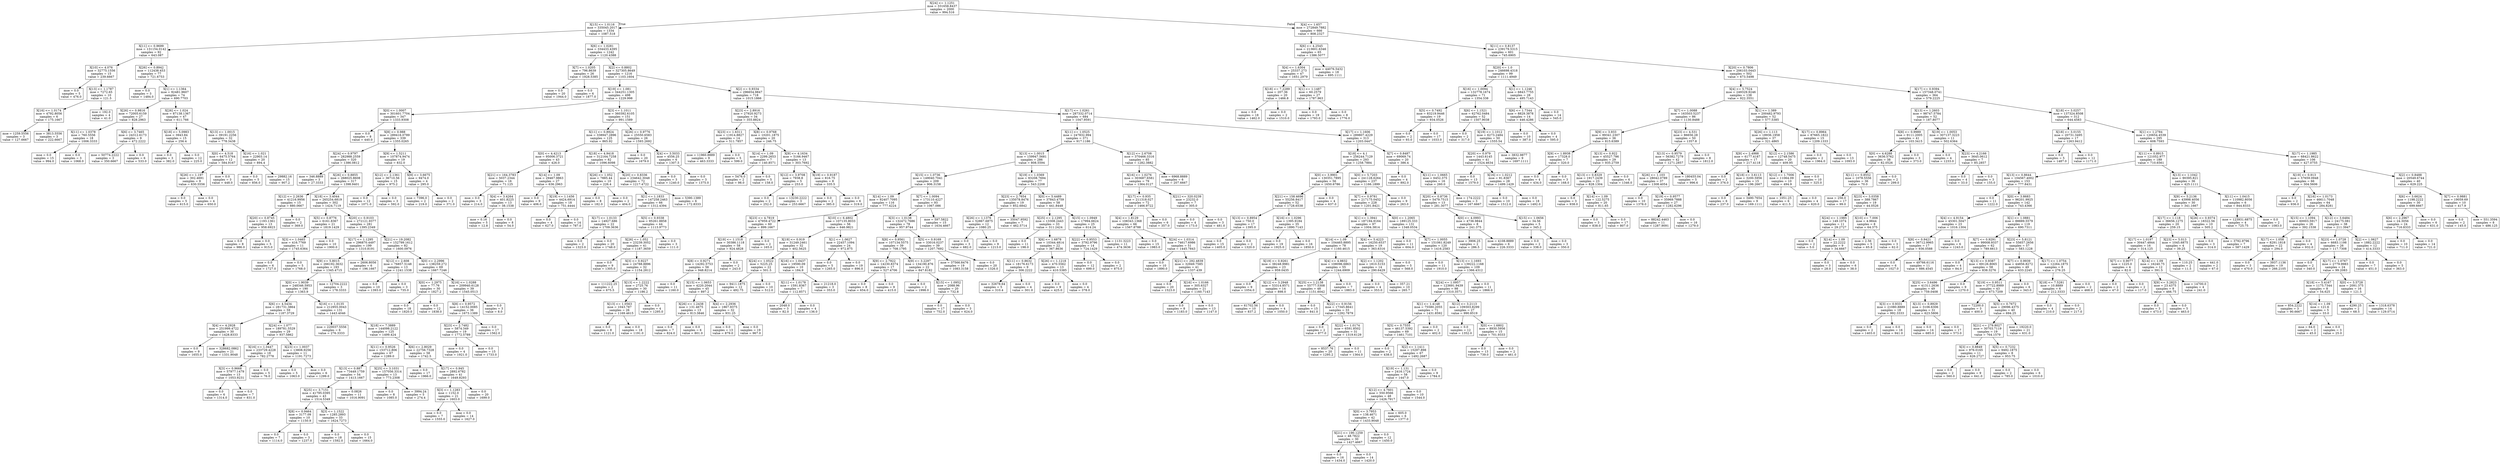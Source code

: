 digraph Tree {
node [shape=box] ;
0 [label="X[24] <= 1.1251\nmse = 331658.8437\nsamples = 2000\nvalue = 994.516"] ;
1 [label="X[15] <= 1.0116\nmse = 335045.2017\nsamples = 1334\nvalue = 1087.518"] ;
0 -> 1 [labeldistance=2.5, labelangle=45, headlabel="True"] ;
2 [label="X[11] <= 0.9699\nmse = 131154.0142\nsamples = 92\nvalue = 643.087"] ;
1 -> 2 ;
3 [label="X[10] <= 4.076\nmse = 32775.1556\nsamples = 15\nvalue = 239.6667"] ;
2 -> 3 ;
4 [label="mse = 0.0\nsamples = 5\nvalue = 476.0"] ;
3 -> 4 ;
5 [label="X[13] <= 1.1787\nmse = 7272.65\nsamples = 10\nvalue = 121.5"] ;
3 -> 5 ;
6 [label="X[16] <= 1.0174\nmse = 4792.8056\nsamples = 6\nvalue = 175.1667"] ;
5 -> 6 ;
7 [label="mse = 1259.5556\nsamples = 3\nvalue = 127.6667"] ;
6 -> 7 ;
8 [label="mse = 3813.5556\nsamples = 3\nvalue = 222.6667"] ;
6 -> 8 ;
9 [label="mse = 192.0\nsamples = 4\nvalue = 41.0"] ;
5 -> 9 ;
10 [label="X[26] <= 0.8942\nmse = 112438.453\nsamples = 77\nvalue = 721.6753"] ;
2 -> 10 ;
11 [label="mse = 0.0\nsamples = 3\nvalue = 1484.0"] ;
10 -> 11 ;
12 [label="X[1] <= 1.1364\nmse = 92481.9607\nsamples = 74\nvalue = 690.7703"] ;
10 -> 12 ;
13 [label="X[26] <= 0.9816\nmse = 72005.6159\nsamples = 27\nvalue = 828.2963"] ;
12 -> 13 ;
14 [label="X[11] <= 1.0378\nmse = 760.5556\nsamples = 18\nvalue = 1006.3333"] ;
13 -> 14 ;
15 [label="mse = 0.0\nsamples = 15\nvalue = 994.0"] ;
14 -> 15 ;
16 [label="mse = 0.0\nsamples = 3\nvalue = 1068.0"] ;
14 -> 16 ;
17 [label="X[6] <= 3.7465\nmse = 24312.6173\nsamples = 9\nvalue = 472.2222"] ;
13 -> 17 ;
18 [label="mse = 50774.2222\nsamples = 3\nvalue = 350.6667"] ;
17 -> 18 ;
19 [label="mse = 0.0\nsamples = 6\nvalue = 533.0"] ;
17 -> 19 ;
20 [label="X[26] <= 1.024\nmse = 87138.1367\nsamples = 47\nvalue = 611.766"] ;
12 -> 20 ;
21 [label="X[18] <= 5.0983\nmse = 3943.84\nsamples = 15\nvalue = 256.4"] ;
20 -> 21 ;
22 [label="mse = 0.0\nsamples = 3\nvalue = 382.0"] ;
21 -> 22 ;
23 [label="mse = 0.0\nsamples = 12\nvalue = 225.0"] ;
21 -> 23 ;
24 [label="X[13] <= 1.0015\nmse = 39191.2256\nsamples = 32\nvalue = 778.3438"] ;
20 -> 24 ;
25 [label="X[0] <= 4.518\nmse = 6475.5764\nsamples = 12\nvalue = 584.9167"] ;
24 -> 25 ;
26 [label="X[26] <= 1.197\nmse = 302.4691\nsamples = 9\nvalue = 630.5556"] ;
25 -> 26 ;
27 [label="mse = 0.0\nsamples = 5\nvalue = 615.0"] ;
26 -> 27 ;
28 [label="mse = 0.0\nsamples = 4\nvalue = 650.0"] ;
26 -> 28 ;
29 [label="mse = 0.0\nsamples = 3\nvalue = 448.0"] ;
25 -> 29 ;
30 [label="X[16] <= 1.021\nmse = 22903.14\nsamples = 20\nvalue = 894.4"] ;
24 -> 30 ;
31 [label="mse = 0.0\nsamples = 5\nvalue = 856.0"] ;
30 -> 31 ;
32 [label="mse = 29882.16\nsamples = 15\nvalue = 907.2"] ;
30 -> 32 ;
33 [label="X[6] <= 1.0281\nmse = 334433.4395\nsamples = 1242\nvalue = 1120.4388"] ;
1 -> 33 ;
34 [label="X[7] <= 1.0205\nmse = 796.8639\nsamples = 26\nvalue = 1928.5385"] ;
33 -> 34 ;
35 [label="mse = 0.0\nsamples = 20\nvalue = 1944.0"] ;
34 -> 35 ;
36 [label="mse = 0.0\nsamples = 6\nvalue = 1877.0"] ;
34 -> 36 ;
37 [label="X[2] <= 0.8802\nmse = 327305.8649\nsamples = 1216\nvalue = 1103.1604"] ;
33 -> 37 ;
38 [label="X[19] <= 1.081\nmse = 344251.1305\nsamples = 498\nvalue = 1229.998"] ;
37 -> 38 ;
39 [label="X[0] <= 1.0007\nmse = 301601.7704\nsamples = 347\nvalue = 1333.9308"] ;
38 -> 39 ;
40 [label="mse = 0.0\nsamples = 8\nvalue = 440.0"] ;
39 -> 40 ;
41 [label="X[8] <= 0.988\nmse = 289416.0789\nsamples = 339\nvalue = 1355.0265"] ;
39 -> 41 ;
42 [label="X[24] <= 0.9797\nmse = 282988.2559\nsamples = 320\nvalue = 1386.0812"] ;
41 -> 42 ;
43 [label="mse = 346.8889\nsamples = 3\nvalue = 27.3333"] ;
42 -> 43 ;
44 [label="X[26] <= 0.8855\nmse = 268025.8608\nsamples = 317\nvalue = 1398.9401"] ;
42 -> 44 ;
45 [label="X[12] <= 2.2636\nmse = 41216.9956\nsamples = 15\nvalue = 880.0667"] ;
44 -> 45 ;
46 [label="X[20] <= 0.8745\nmse = 1193.1361\nsamples = 13\nvalue = 958.6923"] ;
45 -> 46 ;
47 [label="mse = 0.0\nsamples = 8\nvalue = 986.0"] ;
46 -> 47 ;
48 [label="mse = 0.0\nsamples = 5\nvalue = 915.0"] ;
46 -> 48 ;
49 [label="mse = 0.0\nsamples = 2\nvalue = 369.0"] ;
45 -> 49 ;
50 [label="X[18] <= 3.4044\nmse = 265254.6819\nsamples = 302\nvalue = 1424.7119"] ;
44 -> 50 ;
51 [label="X[5] <= 0.8776\nmse = 6161.8367\nsamples = 21\nvalue = 1819.1429"] ;
50 -> 51 ;
52 [label="X[3] <= 1.0465\nmse = 416.7769\nsamples = 11\nvalue = 1745.6364"] ;
51 -> 52 ;
53 [label="mse = 0.0\nsamples = 6\nvalue = 1727.0"] ;
52 -> 53 ;
54 [label="mse = 0.0\nsamples = 5\nvalue = 1768.0"] ;
52 -> 54 ;
55 [label="mse = 0.0\nsamples = 10\nvalue = 1900.0"] ;
51 -> 55 ;
56 [label="X[20] <= 0.9103\nmse = 272121.9377\nsamples = 281\nvalue = 1395.2349"] ;
50 -> 56 ;
57 [label="X[17] <= 1.1295\nmse = 296870.4497\nsamples = 199\nvalue = 1310.8191"] ;
56 -> 57 ;
58 [label="X[9] <= 5.8015\nmse = 266192.3632\nsamples = 193\nvalue = 1345.4715"] ;
57 -> 58 ;
59 [label="X[0] <= 1.9039\nmse = 248346.5953\nsamples = 190\nvalue = 1363.9"] ;
58 -> 59 ;
60 [label="X[6] <= 4.5434\nmse = 281731.3864\nsamples = 59\nvalue = 1187.3729"] ;
59 -> 60 ;
61 [label="X[4] <= 4.2928\nmse = 251999.4722\nsamples = 30\nvalue = 1428.8333"] ;
60 -> 61 ;
62 [label="mse = 0.0\nsamples = 9\nvalue = 1655.0"] ;
61 -> 62 ;
63 [label="mse = 328682.0862\nsamples = 21\nvalue = 1331.9048"] ;
61 -> 63 ;
64 [label="X[24] <= 1.077\nmse = 189781.5529\nsamples = 29\nvalue = 937.5862"] ;
60 -> 64 ;
65 [label="X[16] <= 1.0447\nmse = 233729.4228\nsamples = 18\nvalue = 782.2778"] ;
64 -> 65 ;
66 [label="X[3] <= 0.9668\nmse = 57977.1479\nsamples = 13\nvalue = 1053.9231"] ;
65 -> 66 ;
67 [label="mse = 0.0\nsamples = 6\nvalue = 1314.0"] ;
66 -> 67 ;
68 [label="mse = 0.0\nsamples = 7\nvalue = 831.0"] ;
66 -> 68 ;
69 [label="mse = 0.0\nsamples = 5\nvalue = 76.0"] ;
65 -> 69 ;
70 [label="X[23] <= 1.0037\nmse = 13808.9256\nsamples = 11\nvalue = 1191.7273"] ;
64 -> 70 ;
71 [label="mse = 0.0\nsamples = 5\nvalue = 1063.0"] ;
70 -> 71 ;
72 [label="mse = 0.0\nsamples = 6\nvalue = 1299.0"] ;
70 -> 72 ;
73 [label="X[16] <= 1.0135\nmse = 212955.0043\nsamples = 131\nvalue = 1443.4046"] ;
59 -> 73 ;
74 [label="mse = 220037.5556\nsamples = 6\nvalue = 276.3333"] ;
73 -> 74 ;
75 [label="X[18] <= 7.3889\nmse = 144098.2122\nsamples = 125\nvalue = 1499.424"] ;
73 -> 75 ;
76 [label="X[11] <= 0.9526\nmse = 153712.806\nsamples = 67\nvalue = 1289.0"] ;
75 -> 76 ;
77 [label="X[13] <= 0.887\nmse = 73449.1759\nsamples = 54\nvalue = 1413.1667"] ;
76 -> 77 ;
78 [label="X[25] <= 3.7151\nmse = 41795.0395\nsamples = 43\nvalue = 1514.5349"] ;
77 -> 78 ;
79 [label="X[8] <= 0.9464\nmse = 3177.09\nsamples = 10\nvalue = 1150.9"] ;
78 -> 79 ;
80 [label="mse = 0.0\nsamples = 7\nvalue = 1114.0"] ;
79 -> 80 ;
81 [label="mse = 0.0\nsamples = 3\nvalue = 1237.0"] ;
79 -> 81 ;
82 [label="X[3] <= 1.1522\nmse = 1285.2893\nsamples = 33\nvalue = 1624.7273"] ;
78 -> 82 ;
83 [label="mse = 0.0\nsamples = 18\nvalue = 1592.0"] ;
82 -> 83 ;
84 [label="mse = 0.0\nsamples = 15\nvalue = 1664.0"] ;
82 -> 84 ;
85 [label="mse = 0.0826\nsamples = 11\nvalue = 1016.9091"] ;
77 -> 85 ;
86 [label="X[25] <= 3.1031\nmse = 157056.3314\nsamples = 13\nvalue = 773.2308"] ;
76 -> 86 ;
87 [label="mse = 0.0\nsamples = 8\nvalue = 1085.0"] ;
86 -> 87 ;
88 [label="mse = 3994.24\nsamples = 5\nvalue = 274.4"] ;
86 -> 88 ;
89 [label="X[6] <= 2.8029\nmse = 22756.7328\nsamples = 58\nvalue = 1742.5"] ;
75 -> 89 ;
90 [label="mse = 0.0\nsamples = 17\nvalue = 1966.0"] ;
89 -> 90 ;
91 [label="X[17] <= 0.945\nmse = 2892.6782\nsamples = 41\nvalue = 1649.8293"] ;
89 -> 91 ;
92 [label="X[3] <= 1.1283\nmse = 1152.0\nsamples = 21\nvalue = 1603.0"] ;
91 -> 92 ;
93 [label="mse = 0.0\nsamples = 7\nvalue = 1555.0"] ;
92 -> 93 ;
94 [label="mse = 0.0\nsamples = 14\nvalue = 1627.0"] ;
92 -> 94 ;
95 [label="mse = 0.0\nsamples = 20\nvalue = 1699.0"] ;
91 -> 95 ;
96 [label="mse = 12704.2222\nsamples = 3\nvalue = 178.3333"] ;
58 -> 96 ;
97 [label="mse = 2606.8056\nsamples = 6\nvalue = 196.1667"] ;
57 -> 97 ;
98 [label="X[21] <= 19.2082\nmse = 152799.1612\nsamples = 82\nvalue = 1600.0976"] ;
56 -> 98 ;
99 [label="X[12] <= 2.608\nmse = 76857.5148\nsamples = 13\nvalue = 1241.1538"] ;
98 -> 99 ;
100 [label="mse = 0.0\nsamples = 10\nvalue = 1393.0"] ;
99 -> 100 ;
101 [label="mse = 0.0\nsamples = 3\nvalue = 735.0"] ;
99 -> 101 ;
102 [label="X[0] <= 2.2996\nmse = 138259.272\nsamples = 69\nvalue = 1667.7246"] ;
98 -> 102 ;
103 [label="X[0] <= 1.2975\nmse = 77.76\nsamples = 30\nvalue = 1827.2"] ;
102 -> 103 ;
104 [label="mse = 0.0\nsamples = 18\nvalue = 1820.0"] ;
103 -> 104 ;
105 [label="mse = 0.0\nsamples = 12\nvalue = 1838.0"] ;
103 -> 105 ;
106 [label="X[16] <= 1.0288\nmse = 209940.6128\nsamples = 39\nvalue = 1545.0513"] ;
102 -> 106 ;
107 [label="X[8] <= 0.9572\nmse = 14152.0085\nsamples = 36\nvalue = 1673.1389"] ;
106 -> 107 ;
108 [label="X[23] <= 2.7482\nmse = 5874.349\nsamples = 19\nvalue = 1772.5789"] ;
107 -> 108 ;
109 [label="mse = 0.0\nsamples = 4\nvalue = 1921.0"] ;
108 -> 109 ;
110 [label="mse = 0.0\nsamples = 15\nvalue = 1733.0"] ;
108 -> 110 ;
111 [label="mse = 0.0\nsamples = 17\nvalue = 1562.0"] ;
107 -> 111 ;
112 [label="mse = 0.0\nsamples = 3\nvalue = 8.0"] ;
106 -> 112 ;
113 [label="X[9] <= 1.5211\nmse = 107874.9474\nsamples = 19\nvalue = 832.0"] ;
41 -> 113 ;
114 [label="X[12] <= 2.1361\nmse = 36710.56\nsamples = 15\nvalue = 975.2"] ;
113 -> 114 ;
115 [label="mse = 0.0\nsamples = 12\nvalue = 1071.0"] ;
114 -> 115 ;
116 [label="mse = 0.0\nsamples = 3\nvalue = 592.0"] ;
114 -> 116 ;
117 [label="X[9] <= 3.6675\nmse = 9474.0\nsamples = 4\nvalue = 295.0"] ;
113 -> 117 ;
118 [label="mse = 7396.0\nsamples = 2\nvalue = 219.0"] ;
117 -> 118 ;
119 [label="mse = 0.0\nsamples = 2\nvalue = 371.0"] ;
117 -> 119 ;
120 [label="X[3] <= 1.1011\nmse = 360392.6105\nsamples = 151\nvalue = 991.1589"] ;
38 -> 120 ;
121 [label="X[11] <= 0.8924\nmse = 338947.2896\nsamples = 125\nvalue = 865.92"] ;
120 -> 121 ;
122 [label="X[0] <= 4.4213\nmse = 95006.3721\nsamples = 43\nvalue = 426.0"] ;
121 -> 122 ;
123 [label="X[21] <= 164.3783\nmse = 5037.2344\nsamples = 16\nvalue = 71.125"] ;
122 -> 123 ;
124 [label="mse = 0.0\nsamples = 3\nvalue = 214.0"] ;
123 -> 124 ;
125 [label="X[4] <= 3.4264\nmse = 401.8225\nsamples = 13\nvalue = 38.1538"] ;
123 -> 125 ;
126 [label="mse = 0.16\nsamples = 5\nvalue = 12.8"] ;
125 -> 126 ;
127 [label="mse = 0.0\nsamples = 8\nvalue = 54.0"] ;
125 -> 127 ;
128 [label="X[14] <= 1.09\nmse = 29467.9863\nsamples = 27\nvalue = 636.2963"] ;
122 -> 128 ;
129 [label="mse = 0.0\nsamples = 9\nvalue = 406.0"] ;
128 -> 129 ;
130 [label="X[19] <= 1.1456\nmse = 4424.6914\nsamples = 18\nvalue = 751.4444"] ;
128 -> 130 ;
131 [label="mse = 0.0\nsamples = 4\nvalue = 627.0"] ;
130 -> 131 ;
132 [label="mse = 0.0\nsamples = 14\nvalue = 787.0"] ;
130 -> 132 ;
133 [label="X[18] <= 4.9418\nmse = 312164.7258\nsamples = 82\nvalue = 1096.6098"] ;
121 -> 133 ;
134 [label="X[26] <= 1.052\nmse = 7885.44\nsamples = 10\nvalue = 226.4"] ;
133 -> 134 ;
135 [label="mse = 0.0\nsamples = 8\nvalue = 182.0"] ;
134 -> 135 ;
136 [label="mse = 0.0\nsamples = 2\nvalue = 404.0"] ;
134 -> 136 ;
137 [label="X[20] <= 0.8336\nmse = 234642.3048\nsamples = 72\nvalue = 1217.4722"] ;
133 -> 137 ;
138 [label="X[1] <= 1.1833\nmse = 147258.2463\nsamples = 66\nvalue = 1312.4394"] ;
137 -> 138 ;
139 [label="X[17] <= 1.0133\nmse = 14927.686\nsamples = 22\nvalue = 1709.3636"] ;
138 -> 139 ;
140 [label="mse = 0.0\nsamples = 2\nvalue = 1323.0"] ;
139 -> 140 ;
141 [label="mse = 0.0\nsamples = 20\nvalue = 1748.0"] ;
139 -> 141 ;
142 [label="X[5] <= 0.9338\nmse = 95261.8858\nsamples = 44\nvalue = 1113.9773"] ;
138 -> 142 ;
143 [label="X[26] <= 1.052\nmse = 23239.3052\nsamples = 41\nvalue = 1187.3659"] ;
142 -> 143 ;
144 [label="mse = 0.0\nsamples = 9\nvalue = 1305.0"] ;
143 -> 144 ;
145 [label="X[3] <= 0.9227\nmse = 24788.8896\nsamples = 32\nvalue = 1154.2812"] ;
143 -> 145 ;
146 [label="mse = 111222.25\nsamples = 2\nvalue = 675.5"] ;
145 -> 146 ;
147 [label="X[13] <= 1.2222\nmse = 2725.76\nsamples = 30\nvalue = 1186.2"] ;
145 -> 147 ;
148 [label="X[13] <= 1.0563\nmse = 1043.787\nsamples = 26\nvalue = 1169.4615"] ;
147 -> 148 ;
149 [label="mse = 0.0\nsamples = 8\nvalue = 1121.0"] ;
148 -> 149 ;
150 [label="mse = 0.0\nsamples = 18\nvalue = 1191.0"] ;
148 -> 150 ;
151 [label="mse = 0.0\nsamples = 4\nvalue = 1295.0"] ;
147 -> 151 ;
152 [label="mse = 0.0\nsamples = 3\nvalue = 111.0"] ;
142 -> 152 ;
153 [label="mse = 5390.1389\nsamples = 6\nvalue = 172.8333"] ;
137 -> 153 ;
154 [label="X[26] <= 0.9776\nmse = 25550.6583\nsamples = 26\nvalue = 1593.2692"] ;
120 -> 154 ;
155 [label="mse = 0.0\nsamples = 20\nvalue = 1679.0"] ;
154 -> 155 ;
156 [label="X[4] <= 3.5033\nmse = 4556.25\nsamples = 6\nvalue = 1307.5"] ;
154 -> 156 ;
157 [label="mse = 0.0\nsamples = 3\nvalue = 1240.0"] ;
156 -> 157 ;
158 [label="mse = 0.0\nsamples = 3\nvalue = 1375.0"] ;
156 -> 158 ;
159 [label="X[2] <= 0.9334\nmse = 296654.9847\nsamples = 718\nvalue = 1015.1866"] ;
37 -> 159 ;
160 [label="X[23] <= 2.8916\nmse = 27920.9273\nsamples = 34\nvalue = 355.8824"] ;
159 -> 160 ;
161 [label="X[23] <= 1.6311\nmse = 11914.8827\nsamples = 14\nvalue = 511.7857"] ;
160 -> 161 ;
162 [label="mse = 11960.8889\nsamples = 9\nvalue = 463.3333"] ;
161 -> 162 ;
163 [label="mse = 0.0\nsamples = 5\nvalue = 599.0"] ;
161 -> 163 ;
164 [label="X[8] <= 0.9768\nmse = 10201.1875\nsamples = 20\nvalue = 246.75"] ;
160 -> 164 ;
165 [label="X[14] <= 1.09\nmse = 2299.2653\nsamples = 7\nvalue = 140.8571"] ;
164 -> 165 ;
166 [label="mse = 5476.0\nsamples = 2\nvalue = 98.0"] ;
165 -> 166 ;
167 [label="mse = 0.0\nsamples = 5\nvalue = 158.0"] ;
165 -> 167 ;
168 [label="X[9] <= 4.1634\nmse = 5166.9467\nsamples = 13\nvalue = 303.7692"] ;
164 -> 168 ;
169 [label="X[12] <= 3.9708\nmse = 7938.8\nsamples = 5\nvalue = 253.0"] ;
168 -> 169 ;
170 [label="mse = 0.0\nsamples = 2\nvalue = 252.0"] ;
169 -> 170 ;
171 [label="mse = 13230.2222\nsamples = 3\nvalue = 253.6667"] ;
169 -> 171 ;
172 [label="X[19] <= 0.9187\nmse = 816.75\nsamples = 8\nvalue = 335.5"] ;
168 -> 172 ;
173 [label="mse = 0.0\nsamples = 2\nvalue = 385.0"] ;
172 -> 173 ;
174 [label="mse = 0.0\nsamples = 6\nvalue = 319.0"] ;
172 -> 174 ;
175 [label="X[17] <= 1.0261\nmse = 287332.0714\nsamples = 684\nvalue = 1047.9591"] ;
159 -> 175 ;
176 [label="X[11] <= 1.0525\nmse = 247832.994\nsamples = 371\nvalue = 917.1186"] ;
175 -> 176 ;
177 [label="X[13] <= 1.0015\nmse = 159947.5681\nsamples = 286\nvalue = 808.5594"] ;
176 -> 177 ;
178 [label="X[15] <= 1.0736\nmse = 149040.7041\nsamples = 209\nvalue = 906.3158"] ;
177 -> 178 ;
179 [label="X[14] <= 1.09\nmse = 92407.7095\nsamples = 116\nvalue = 777.4224"] ;
178 -> 179 ;
180 [label="X[23] <= 4.7819\nmse = 47959.4722\nsamples = 60\nvalue = 899.1667"] ;
179 -> 180 ;
181 [label="X[19] <= 1.1518\nmse = 30386.1118\nsamples = 58\nvalue = 924.4828"] ;
180 -> 181 ;
182 [label="X[8] <= 0.9271\nmse = 14292.5753\nsamples = 56\nvalue = 948.8214"] ;
181 -> 182 ;
183 [label="mse = 0.0\nsamples = 11\nvalue = 1160.0"] ;
182 -> 183 ;
184 [label="X[15] <= 1.0653\nmse = 4220.2044\nsamples = 45\nvalue = 897.2"] ;
182 -> 184 ;
185 [label="X[26] <= 1.2438\nmse = 131.4675\nsamples = 13\nvalue = 813.3846"] ;
184 -> 185 ;
186 [label="mse = 0.0\nsamples = 7\nvalue = 824.0"] ;
185 -> 186 ;
187 [label="mse = 0.0\nsamples = 6\nvalue = 801.0"] ;
185 -> 187 ;
188 [label="X[4] <= 2.2936\nmse = 1867.9375\nsamples = 32\nvalue = 931.25"] ;
184 -> 188 ;
189 [label="mse = 0.0\nsamples = 13\nvalue = 879.0"] ;
188 -> 189 ;
190 [label="mse = 0.0\nsamples = 19\nvalue = 967.0"] ;
188 -> 190 ;
191 [label="mse = 0.0\nsamples = 2\nvalue = 243.0"] ;
181 -> 191 ;
192 [label="mse = 0.0\nsamples = 2\nvalue = 165.0"] ;
180 -> 192 ;
193 [label="X[10] <= 6.4802\nmse = 107135.8033\nsamples = 56\nvalue = 646.9821"] ;
179 -> 193 ;
194 [label="X[19] <= 0.919\nmse = 31249.2461\nsamples = 32\nvalue = 402.5625"] ;
193 -> 194 ;
195 [label="X[24] <= 1.0522\nmse = 5225.25\nsamples = 22\nvalue = 501.5"] ;
194 -> 195 ;
196 [label="mse = 9411.1875\nsamples = 12\nvalue = 492.75"] ;
195 -> 196 ;
197 [label="mse = 0.0\nsamples = 10\nvalue = 512.0"] ;
195 -> 197 ;
198 [label="X[16] <= 1.0437\nmse = 19590.09\nsamples = 10\nvalue = 184.9"] ;
194 -> 198 ;
199 [label="X[11] <= 1.0178\nmse = 1591.8367\nsamples = 7\nvalue = 112.8571"] ;
198 -> 199 ;
200 [label="mse = 2048.0\nsamples = 3\nvalue = 82.0"] ;
199 -> 200 ;
201 [label="mse = 0.0\nsamples = 4\nvalue = 136.0"] ;
199 -> 201 ;
202 [label="mse = 21218.0\nsamples = 3\nvalue = 353.0"] ;
198 -> 202 ;
203 [label="X[1] <= 1.0627\nmse = 22457.1094\nsamples = 24\nvalue = 972.875"] ;
193 -> 203 ;
204 [label="mse = 0.0\nsamples = 5\nvalue = 1265.0"] ;
203 -> 204 ;
205 [label="mse = 0.0\nsamples = 19\nvalue = 896.0"] ;
203 -> 205 ;
206 [label="X[7] <= 1.0094\nmse = 173110.4227\nsamples = 93\nvalue = 1067.086"] ;
178 -> 206 ;
207 [label="X[3] <= 1.0138\nmse = 132472.7686\nsamples = 78\nvalue = 957.9744"] ;
206 -> 207 ;
208 [label="X[8] <= 0.9561\nmse = 107134.5575\nsamples = 39\nvalue = 708.1795"] ;
207 -> 208 ;
209 [label="X[9] <= 2.7922\nmse = 14230.8374\nsamples = 17\nvalue = 527.4706"] ;
208 -> 209 ;
210 [label="mse = 0.0\nsamples = 8\nvalue = 654.0"] ;
209 -> 210 ;
211 [label="mse = 0.0\nsamples = 9\nvalue = 415.0"] ;
209 -> 211 ;
212 [label="X[9] <= 3.2297\nmse = 134190.876\nsamples = 22\nvalue = 847.8182"] ;
208 -> 212 ;
213 [label="mse = 0.0\nsamples = 2\nvalue = 1998.0"] ;
212 -> 213 ;
214 [label="X[15] <= 1.0952\nmse = 2088.96\nsamples = 20\nvalue = 732.8"] ;
212 -> 214 ;
215 [label="mse = 0.0\nsamples = 17\nvalue = 752.0"] ;
214 -> 215 ;
216 [label="mse = 0.0\nsamples = 3\nvalue = 624.0"] ;
214 -> 216 ;
217 [label="X[5] <= 0.9169\nmse = 33016.0237\nsamples = 39\nvalue = 1207.7692"] ;
207 -> 217 ;
218 [label="mse = 37566.8476\nsamples = 19\nvalue = 1083.3158"] ;
217 -> 218 ;
219 [label="mse = 0.0\nsamples = 20\nvalue = 1326.0"] ;
217 -> 219 ;
220 [label="mse = 597.5822\nsamples = 15\nvalue = 1634.4667"] ;
206 -> 220 ;
221 [label="X[19] <= 1.0369\nmse = 93208.7694\nsamples = 77\nvalue = 543.2208"] ;
177 -> 221 ;
222 [label="X[23] <= 2.7654\nmse = 135078.8476\nsamples = 19\nvalue = 852.6842"] ;
221 -> 222 ;
223 [label="X[26] <= 1.1376\nmse = 52867.6875\nsamples = 12\nvalue = 1080.25"] ;
222 -> 223 ;
224 [label="mse = 0.0\nsamples = 3\nvalue = 682.0"] ;
223 -> 224 ;
225 [label="mse = 0.0\nsamples = 9\nvalue = 1213.0"] ;
223 -> 225 ;
226 [label="mse = 35047.9592\nsamples = 7\nvalue = 462.5714"] ;
222 -> 226 ;
227 [label="X[0] <= 5.4489\nmse = 37843.4759\nsamples = 58\nvalue = 441.8448"] ;
221 -> 227 ;
228 [label="X[25] <= 2.1295\nmse = 13308.2443\nsamples = 33\nvalue = 311.2424"] ;
227 -> 228 ;
229 [label="mse = 0.0\nsamples = 11\nvalue = 198.0"] ;
228 -> 229 ;
230 [label="X[6] <= 1.6878\nmse = 10344.4814\nsamples = 22\nvalue = 367.8636"] ;
228 -> 230 ;
231 [label="X[11] <= 0.8632\nmse = 18176.6173\nsamples = 9\nvalue = 306.2222"] ;
230 -> 231 ;
232 [label="mse = 32678.64\nsamples = 5\nvalue = 310.4"] ;
231 -> 232 ;
233 [label="mse = 0.0\nsamples = 4\nvalue = 301.0"] ;
231 -> 233 ;
234 [label="X[26] <= 1.1218\nmse = 470.5562\nsamples = 13\nvalue = 410.5385"] ;
230 -> 234 ;
235 [label="mse = 0.0\nsamples = 9\nvalue = 425.0"] ;
234 -> 235 ;
236 [label="mse = 0.0\nsamples = 4\nvalue = 378.0"] ;
234 -> 236 ;
237 [label="X[15] <= 1.0949\nmse = 17994.6624\nsamples = 25\nvalue = 614.24"] ;
227 -> 237 ;
238 [label="X[22] <= 0.9553\nmse = 3792.9796\nsamples = 14\nvalue = 724.1429"] ;
237 -> 238 ;
239 [label="mse = 0.0\nsamples = 12\nvalue = 699.0"] ;
238 -> 239 ;
240 [label="mse = 0.0\nsamples = 2\nvalue = 875.0"] ;
238 -> 240 ;
241 [label="mse = 1131.3223\nsamples = 11\nvalue = 474.3636"] ;
237 -> 241 ;
242 [label="X[12] <= 2.6708\nmse = 370466.3316\nsamples = 85\nvalue = 1282.3882"] ;
176 -> 242 ;
243 [label="X[16] <= 1.0276\nmse = 303687.6581\nsamples = 79\nvalue = 1364.0127"] ;
242 -> 243 ;
244 [label="X[17] <= 0.935\nmse = 211318.027\nsamples = 72\nvalue = 1466.9722"] ;
243 -> 244 ;
245 [label="X[4] <= 1.8129\nmse = 108343.1368\nsamples = 66\nvalue = 1567.8788"] ;
244 -> 245 ;
246 [label="mse = 0.0\nsamples = 15\nvalue = 1983.0"] ;
245 -> 246 ;
247 [label="X[24] <= 1.0314\nmse = 74617.6986\nsamples = 51\nvalue = 1445.7843"] ;
245 -> 247 ;
248 [label="mse = 0.0\nsamples = 10\nvalue = 1890.0"] ;
247 -> 248 ;
249 [label="X[21] <= 292.4839\nmse = 32949.7585\nsamples = 41\nvalue = 1337.439"] ;
247 -> 249 ;
250 [label="mse = 0.0\nsamples = 20\nvalue = 1523.0"] ;
249 -> 250 ;
251 [label="X[16] <= 1.0166\nmse = 305.6327\nsamples = 21\nvalue = 1160.7143"] ;
249 -> 251 ;
252 [label="mse = 0.0\nsamples = 8\nvalue = 1183.0"] ;
251 -> 252 ;
253 [label="mse = 0.0\nsamples = 13\nvalue = 1147.0"] ;
251 -> 253 ;
254 [label="mse = 0.0\nsamples = 6\nvalue = 357.0"] ;
244 -> 254 ;
255 [label="X[21] <= 320.0239\nmse = 23232.0\nsamples = 7\nvalue = 305.0"] ;
243 -> 255 ;
256 [label="mse = 0.0\nsamples = 4\nvalue = 173.0"] ;
255 -> 256 ;
257 [label="mse = 0.0\nsamples = 3\nvalue = 481.0"] ;
255 -> 257 ;
258 [label="mse = 6968.8889\nsamples = 6\nvalue = 207.6667"] ;
242 -> 258 ;
259 [label="X[17] <= 1.1606\nmse = 289807.4229\nsamples = 313\nvalue = 1203.0447"] ;
175 -> 259 ;
260 [label="X[18] <= 4.1\nmse = 256244.7129\nsamples = 293\nvalue = 1258.7884"] ;
259 -> 260 ;
261 [label="X[0] <= 3.9901\nmse = 130351.7895\nsamples = 56\nvalue = 1650.6786"] ;
260 -> 261 ;
262 [label="X[21] <= 158.4696\nmse = 55256.8417\nsamples = 52\nvalue = 1728.6538"] ;
261 -> 262 ;
263 [label="X[13] <= 0.8954\nmse = 750.0\nsamples = 17\nvalue = 1395.0"] ;
262 -> 263 ;
264 [label="mse = 0.0\nsamples = 15\nvalue = 1405.0"] ;
263 -> 264 ;
265 [label="mse = 0.0\nsamples = 2\nvalue = 1320.0"] ;
263 -> 265 ;
266 [label="X[16] <= 1.0296\nmse = 1395.9184\nsamples = 35\nvalue = 1890.7143"] ;
262 -> 266 ;
267 [label="mse = 0.0\nsamples = 19\nvalue = 1925.0"] ;
266 -> 267 ;
268 [label="mse = 0.0\nsamples = 16\nvalue = 1850.0"] ;
266 -> 268 ;
269 [label="mse = 0.0\nsamples = 4\nvalue = 637.0"] ;
261 -> 269 ;
270 [label="X[0] <= 5.7203\nmse = 241128.6264\nsamples = 237\nvalue = 1166.1899"] ;
260 -> 270 ;
271 [label="X[7] <= 0.9781\nmse = 217175.0452\nsamples = 228\nvalue = 1201.8421"] ;
270 -> 271 ;
272 [label="X[1] <= 1.3941\nmse = 187194.9164\nsamples = 97\nvalue = 1004.3814"] ;
271 -> 272 ;
273 [label="X[14] <= 1.09\nmse = 104465.8895\nsamples = 78\nvalue = 1160.4615"] ;
272 -> 273 ;
274 [label="X[19] <= 0.9261\nmse = 38248.9981\nsamples = 23\nvalue = 959.0435"] ;
273 -> 274 ;
275 [label="mse = 0.0\nsamples = 9\nvalue = 1054.0"] ;
274 -> 275 ;
276 [label="X[12] <= 3.2948\nmse = 53314.8571\nsamples = 14\nvalue = 898.0"] ;
274 -> 276 ;
277 [label="mse = 61702.56\nsamples = 10\nvalue = 837.2"] ;
276 -> 277 ;
278 [label="mse = 0.0\nsamples = 4\nvalue = 1050.0"] ;
276 -> 278 ;
279 [label="X[4] <= 4.9832\nmse = 108096.6863\nsamples = 55\nvalue = 1244.6909"] ;
273 -> 279 ;
280 [label="X[25] <= 1.2138\nmse = 55777.5308\nsamples = 48\nvalue = 1151.6042"] ;
279 -> 280 ;
281 [label="mse = 0.0\nsamples = 15\nvalue = 841.0"] ;
280 -> 281 ;
282 [label="X[22] <= 0.9156\nmse = 17345.8641\nsamples = 33\nvalue = 1292.7879"] ;
280 -> 282 ;
283 [label="mse = 0.0\nsamples = 2\nvalue = 877.0"] ;
282 -> 283 ;
284 [label="X[22] <= 1.0174\nmse = 6591.8502\nsamples = 31\nvalue = 1319.6129"] ;
282 -> 284 ;
285 [label="mse = 8537.76\nsamples = 20\nvalue = 1295.2"] ;
284 -> 285 ;
286 [label="mse = 0.0\nsamples = 11\nvalue = 1364.0"] ;
284 -> 286 ;
287 [label="mse = 0.0\nsamples = 7\nvalue = 1883.0"] ;
279 -> 287 ;
288 [label="X[4] <= 5.4223\nmse = 16250.6537\nsamples = 19\nvalue = 363.6316"] ;
272 -> 288 ;
289 [label="X[2] <= 1.1202\nmse = 1810.5153\nsamples = 14\nvalue = 290.6429"] ;
288 -> 289 ;
290 [label="mse = 0.0\nsamples = 4\nvalue = 353.0"] ;
289 -> 290 ;
291 [label="mse = 357.21\nsamples = 10\nvalue = 265.7"] ;
289 -> 291 ;
292 [label="mse = 0.0\nsamples = 5\nvalue = 568.0"] ;
288 -> 292 ;
293 [label="X[0] <= 1.2065\nmse = 189125.333\nsamples = 131\nvalue = 1348.0534"] ;
271 -> 293 ;
294 [label="mse = 0.0\nsamples = 11\nvalue = 604.0"] ;
293 -> 294 ;
295 [label="X[7] <= 1.0055\nmse = 151061.8249\nsamples = 120\nvalue = 1416.2583"] ;
293 -> 295 ;
296 [label="mse = 0.0\nsamples = 11\nvalue = 1910.0"] ;
295 -> 296 ;
297 [label="X[13] <= 1.1693\nmse = 139222.1168\nsamples = 109\nvalue = 1366.4312"] ;
295 -> 297 ;
298 [label="X[24] <= 1.0957\nmse = 123691.9439\nsamples = 98\nvalue = 1310.3571"] ;
297 -> 298 ;
299 [label="X[1] <= 1.4148\nmse = 75580.2055\nsamples = 71\nvalue = 1431.8592"] ;
298 -> 299 ;
300 [label="X[5] <= 0.7555\nmse = 46137.5392\nsamples = 69\nvalue = 1461.7101"] ;
299 -> 300 ;
301 [label="mse = 0.0\nsamples = 2\nvalue = 438.0"] ;
300 -> 301 ;
302 [label="X[2] <= 1.1411\nmse = 15297.898\nsamples = 67\nvalue = 1492.2687"] ;
300 -> 302 ;
303 [label="X[19] <= 1.131\nmse = 2416.1724\nsamples = 58\nvalue = 1447.0"] ;
302 -> 303 ;
304 [label="X[12] <= 4.7601\nmse = 550.9566\nsamples = 48\nvalue = 1426.7917"] ;
303 -> 304 ;
305 [label="X[0] <= 3.7953\nmse = 138.4671\nsamples = 42\nvalue = 1433.9048"] ;
304 -> 305 ;
306 [label="X[21] <= 190.1259\nmse = 48.7822\nsamples = 30\nvalue = 1427.4667"] ;
305 -> 306 ;
307 [label="mse = 0.0\nsamples = 16\nvalue = 1434.0"] ;
306 -> 307 ;
308 [label="mse = 0.0\nsamples = 14\nvalue = 1420.0"] ;
306 -> 308 ;
309 [label="mse = 0.0\nsamples = 12\nvalue = 1450.0"] ;
305 -> 309 ;
310 [label="mse = 605.0\nsamples = 6\nvalue = 1377.0"] ;
304 -> 310 ;
311 [label="mse = 0.0\nsamples = 10\nvalue = 1544.0"] ;
303 -> 311 ;
312 [label="mse = 0.0\nsamples = 9\nvalue = 1784.0"] ;
302 -> 312 ;
313 [label="mse = 0.0\nsamples = 2\nvalue = 402.0"] ;
299 -> 313 ;
314 [label="X[12] <= 3.2113\nmse = 109303.8299\nsamples = 27\nvalue = 990.8519"] ;
298 -> 314 ;
315 [label="mse = 0.0\nsamples = 12\nvalue = 1352.0"] ;
314 -> 315 ;
316 [label="X[0] <= 1.6802\nmse = 8930.5956\nsamples = 15\nvalue = 701.9333"] ;
314 -> 316 ;
317 [label="mse = 0.0\nsamples = 13\nvalue = 739.0"] ;
316 -> 317 ;
318 [label="mse = 0.0\nsamples = 2\nvalue = 461.0"] ;
316 -> 318 ;
319 [label="mse = 0.0\nsamples = 11\nvalue = 1866.0"] ;
297 -> 319 ;
320 [label="mse = 0.0\nsamples = 9\nvalue = 263.0"] ;
270 -> 320 ;
321 [label="X[7] <= 0.8487\nmse = 69069.74\nsamples = 20\nvalue = 386.4"] ;
259 -> 321 ;
322 [label="mse = 0.0\nsamples = 4\nvalue = 892.0"] ;
321 -> 322 ;
323 [label="X[11] <= 1.0665\nmse = 6452.375\nsamples = 16\nvalue = 260.0"] ;
321 -> 323 ;
324 [label="X[20] <= 0.8736\nmse = 5479.7515\nsamples = 13\nvalue = 281.3077"] ;
323 -> 324 ;
325 [label="X[0] <= 4.0993\nmse = 4736.9844\nsamples = 8\nvalue = 241.375"] ;
324 -> 325 ;
326 [label="mse = 3906.25\nsamples = 2\nvalue = 286.5"] ;
325 -> 326 ;
327 [label="mse = 4108.8889\nsamples = 6\nvalue = 226.3333"] ;
325 -> 327 ;
328 [label="X[15] <= 1.0656\nmse = 34.56\nsamples = 5\nvalue = 345.2"] ;
324 -> 328 ;
329 [label="mse = 0.0\nsamples = 2\nvalue = 338.0"] ;
328 -> 329 ;
330 [label="mse = 0.0\nsamples = 3\nvalue = 350.0"] ;
328 -> 330 ;
331 [label="mse = 174.2222\nsamples = 3\nvalue = 167.6667"] ;
323 -> 331 ;
332 [label="X[4] <= 1.657\nmse = 272849.7882\nsamples = 666\nvalue = 808.2327"] ;
0 -> 332 [labeldistance=2.5, labelangle=-45, headlabel="False"] ;
333 [label="X[6] <= 4.2545\nmse = 213601.6346\nsamples = 65\nvalue = 1386.5077"] ;
332 -> 333 ;
334 [label="X[4] <= 1.6304\nmse = 25337.273\nsamples = 47\nvalue = 1651.2979"] ;
333 -> 334 ;
335 [label="X[18] <= 7.2289\nmse = 207.36\nsamples = 20\nvalue = 1466.8"] ;
334 -> 335 ;
336 [label="mse = 0.0\nsamples = 18\nvalue = 1462.0"] ;
335 -> 336 ;
337 [label="mse = 0.0\nsamples = 2\nvalue = 1510.0"] ;
335 -> 337 ;
338 [label="X[1] <= 1.1487\nmse = 60.2579\nsamples = 27\nvalue = 1787.963"] ;
334 -> 338 ;
339 [label="mse = 0.0\nsamples = 19\nvalue = 1793.0"] ;
338 -> 339 ;
340 [label="mse = 0.0\nsamples = 8\nvalue = 1776.0"] ;
338 -> 340 ;
341 [label="mse = 44076.5432\nsamples = 18\nvalue = 695.1111"] ;
333 -> 341 ;
342 [label="X[11] <= 0.8137\nmse = 239179.5315\nsamples = 601\nvalue = 745.6905"] ;
332 -> 342 ;
343 [label="X[20] <= 1.0\nmse = 246698.4318\nsamples = 99\nvalue = 1111.4949"] ;
342 -> 343 ;
344 [label="X[16] <= 1.0094\nmse = 132778.1674\nsamples = 71\nvalue = 1354.338"] ;
343 -> 344 ;
345 [label="X[5] <= 0.7492\nmse = 83219.9446\nsamples = 19\nvalue = 934.0526"] ;
344 -> 345 ;
346 [label="mse = 0.0\nsamples = 2\nvalue = 93.0"] ;
345 -> 346 ;
347 [label="mse = 0.0\nsamples = 17\nvalue = 1033.0"] ;
345 -> 347 ;
348 [label="X[6] <= 1.1521\nmse = 62762.0484\nsamples = 52\nvalue = 1507.9038"] ;
344 -> 348 ;
349 [label="mse = 0.0\nsamples = 2\nvalue = 317.0"] ;
348 -> 349 ;
350 [label="X[19] <= 1.1012\nmse = 6273.2484\nsamples = 50\nvalue = 1555.54"] ;
348 -> 350 ;
351 [label="X[20] <= 0.979\nmse = 1443.6145\nsamples = 41\nvalue = 1524.4634"] ;
350 -> 351 ;
352 [label="mse = 0.0\nsamples = 13\nvalue = 1579.0"] ;
351 -> 352 ;
353 [label="X[16] <= 1.0212\nmse = 91.8367\nsamples = 28\nvalue = 1499.1429"] ;
351 -> 353 ;
354 [label="mse = 0.0\nsamples = 10\nvalue = 1512.0"] ;
353 -> 354 ;
355 [label="mse = 0.0\nsamples = 18\nvalue = 1492.0"] ;
353 -> 355 ;
356 [label="mse = 3832.9877\nsamples = 9\nvalue = 1697.1111"] ;
350 -> 356 ;
357 [label="X[1] <= 1.1246\nmse = 6843.7755\nsamples = 28\nvalue = 495.7143"] ;
343 -> 357 ;
358 [label="X[6] <= 1.7344\nmse = 8829.3878\nsamples = 14\nvalue = 446.4286"] ;
357 -> 358 ;
359 [label="mse = 0.0\nsamples = 10\nvalue = 387.0"] ;
358 -> 359 ;
360 [label="mse = 0.0\nsamples = 4\nvalue = 595.0"] ;
358 -> 360 ;
361 [label="mse = 0.0\nsamples = 14\nvalue = 545.0"] ;
357 -> 361 ;
362 [label="X[20] <= 0.7806\nmse = 206103.0443\nsamples = 502\nvalue = 673.5498"] ;
342 -> 362 ;
363 [label="X[4] <= 5.7524\nmse = 249329.9246\nsamples = 138\nvalue = 922.3551"] ;
362 -> 363 ;
364 [label="X[7] <= 1.0088\nmse = 163503.5237\nsamples = 86\nvalue = 1130.8488"] ;
363 -> 364 ;
365 [label="X[9] <= 3.933\nmse = 99341.2307\nsamples = 36\nvalue = 815.6389"] ;
364 -> 365 ;
366 [label="X[9] <= 1.8938\nmse = 17328.0\nsamples = 7\nvalue = 320.0"] ;
365 -> 366 ;
367 [label="mse = 0.0\nsamples = 4\nvalue = 434.0"] ;
366 -> 367 ;
368 [label="mse = 0.0\nsamples = 3\nvalue = 168.0"] ;
366 -> 368 ;
369 [label="X[13] <= 0.922\nmse = 45527.786\nsamples = 29\nvalue = 935.2759"] ;
365 -> 369 ;
370 [label="X[13] <= 0.8329\nmse = 1917.2439\nsamples = 23\nvalue = 828.1304"] ;
369 -> 370 ;
371 [label="mse = 0.0\nsamples = 3\nvalue = 938.0"] ;
370 -> 371 ;
372 [label="X[14] <= 1.09\nmse = 122.5275\nsamples = 20\nvalue = 811.65"] ;
370 -> 372 ;
373 [label="mse = 0.0\nsamples = 3\nvalue = 838.0"] ;
372 -> 373 ;
374 [label="mse = 0.0\nsamples = 17\nvalue = 807.0"] ;
372 -> 374 ;
375 [label="mse = 0.0\nsamples = 6\nvalue = 1346.0"] ;
369 -> 375 ;
376 [label="X[23] <= 4.531\nmse = 86656.28\nsamples = 50\nvalue = 1357.8"] ;
364 -> 376 ;
377 [label="X[13] <= 0.9579\nmse = 56382.7279\nsamples = 42\nvalue = 1271.2857"] ;
376 -> 377 ;
378 [label="X[26] <= 1.103\nmse = 28042.0789\nsamples = 37\nvalue = 1308.4054"] ;
377 -> 378 ;
379 [label="mse = 0.0\nsamples = 10\nvalue = 1378.0"] ;
378 -> 379 ;
380 [label="X[19] <= 0.9577\nmse = 35969.7888\nsamples = 27\nvalue = 1282.6296"] ;
378 -> 380 ;
381 [label="mse = 88242.4463\nsamples = 11\nvalue = 1287.9091"] ;
380 -> 381 ;
382 [label="mse = 0.0\nsamples = 16\nvalue = 1279.0"] ;
380 -> 382 ;
383 [label="mse = 180455.04\nsamples = 5\nvalue = 996.6"] ;
377 -> 383 ;
384 [label="mse = 0.0\nsamples = 8\nvalue = 1812.0"] ;
376 -> 384 ;
385 [label="X[1] <= 1.389\nmse = 200482.9793\nsamples = 52\nvalue = 577.5385"] ;
363 -> 385 ;
386 [label="X[26] <= 1.113\nmse = 18936.1958\nsamples = 37\nvalue = 321.4865"] ;
385 -> 386 ;
387 [label="X[9] <= 2.4988\nmse = 6177.4187\nsamples = 17\nvalue = 217.4118"] ;
386 -> 387 ;
388 [label="mse = 0.0\nsamples = 2\nvalue = 376.0"] ;
387 -> 388 ;
389 [label="X[18] <= 3.6113\nmse = 3200.5956\nsamples = 15\nvalue = 196.2667"] ;
387 -> 389 ;
390 [label="mse = 0.0\nsamples = 6\nvalue = 237.0"] ;
389 -> 390 ;
391 [label="mse = 3490.7654\nsamples = 9\nvalue = 169.1111"] ;
389 -> 391 ;
392 [label="X[12] <= 2.1586\nmse = 12748.5475\nsamples = 20\nvalue = 409.95"] ;
386 -> 392 ;
393 [label="X[12] <= 1.7006\nmse = 11064.09\nsamples = 10\nvalue = 494.9"] ;
392 -> 393 ;
394 [label="mse = 1051.25\nsamples = 6\nvalue = 411.5"] ;
393 -> 394 ;
395 [label="mse = 0.0\nsamples = 4\nvalue = 620.0"] ;
393 -> 395 ;
396 [label="mse = 0.0\nsamples = 10\nvalue = 325.0"] ;
392 -> 396 ;
397 [label="X[17] <= 0.8964\nmse = 87665.1822\nsamples = 15\nvalue = 1209.1333"] ;
385 -> 397 ;
398 [label="mse = 0.0\nsamples = 2\nvalue = 1964.0"] ;
397 -> 398 ;
399 [label="mse = 0.0\nsamples = 13\nvalue = 1093.0"] ;
397 -> 399 ;
400 [label="X[17] <= 0.9394\nmse = 157348.0741\nsamples = 364\nvalue = 579.2225"] ;
362 -> 400 ;
401 [label="X[13] <= 1.2603\nmse = 98747.5784\nsamples = 52\nvalue = 187.8077"] ;
400 -> 401 ;
402 [label="X[8] <= 0.9989\nmse = 9111.2005\nsamples = 41\nvalue = 103.3415"] ;
401 -> 402 ;
403 [label="X[0] <= 4.6288\nmse = 3636.5762\nsamples = 38\nvalue = 82.0526"] ;
402 -> 403 ;
404 [label="X[11] <= 0.8552\nmse = 1078.5556\nsamples = 36\nvalue = 70.0"] ;
403 -> 404 ;
405 [label="mse = 256.0\nsamples = 17\nvalue = 99.0"] ;
404 -> 405 ;
406 [label="X[23] <= 3.0358\nmse = 388.7867\nsamples = 19\nvalue = 44.0526"] ;
404 -> 406 ;
407 [label="X[24] <= 1.1985\nmse = 149.1074\nsamples = 11\nvalue = 29.2727"] ;
406 -> 407 ;
408 [label="mse = 0.0\nsamples = 2\nvalue = 5.0"] ;
407 -> 408 ;
409 [label="X[14] <= 1.09\nmse = 22.2222\nsamples = 9\nvalue = 34.6667"] ;
407 -> 409 ;
410 [label="mse = 0.0\nsamples = 3\nvalue = 28.0"] ;
409 -> 410 ;
411 [label="mse = 0.0\nsamples = 6\nvalue = 38.0"] ;
409 -> 411 ;
412 [label="X[10] <= 7.006\nmse = 4.9844\nsamples = 8\nvalue = 64.375"] ;
406 -> 412 ;
413 [label="mse = 2.56\nsamples = 5\nvalue = 65.8"] ;
412 -> 413 ;
414 [label="mse = 0.0\nsamples = 3\nvalue = 62.0"] ;
412 -> 414 ;
415 [label="mse = 0.0\nsamples = 2\nvalue = 299.0"] ;
403 -> 415 ;
416 [label="mse = 0.0\nsamples = 3\nvalue = 373.0"] ;
402 -> 416 ;
417 [label="X[19] <= 1.0053\nmse = 307137.3223\nsamples = 11\nvalue = 502.6364"] ;
401 -> 417 ;
418 [label="mse = 0.0\nsamples = 4\nvalue = 1233.0"] ;
417 -> 418 ;
419 [label="X[23] <= 4.2166\nmse = 3645.0612\nsamples = 7\nvalue = 85.2857"] ;
417 -> 419 ;
420 [label="mse = 0.0\nsamples = 4\nvalue = 33.0"] ;
419 -> 420 ;
421 [label="mse = 0.0\nsamples = 3\nvalue = 155.0"] ;
419 -> 421 ;
422 [label="X[18] <= 3.0257\nmse = 137324.8508\nsamples = 312\nvalue = 644.4583"] ;
400 -> 422 ;
423 [label="X[18] <= 3.0155\nmse = 20731.3495\nsamples = 17\nvalue = 1263.9412"] ;
422 -> 423 ;
424 [label="mse = 0.0\nsamples = 5\nvalue = 1487.0"] ;
423 -> 424 ;
425 [label="mse = 0.0\nsamples = 12\nvalue = 1171.0"] ;
423 -> 425 ;
426 [label="X[1] <= 1.2784\nmse = 120654.4539\nsamples = 295\nvalue = 608.7593"] ;
422 -> 426 ;
427 [label="X[11] <= 0.8915\nmse = 121052.977\nsamples = 189\nvalue = 710.6561"] ;
426 -> 427 ;
428 [label="X[13] <= 0.8644\nmse = 104567.4002\nsamples = 153\nvalue = 777.8431"] ;
427 -> 428 ;
429 [label="mse = 0.0\nsamples = 11\nvalue = 1222.0"] ;
428 -> 429 ;
430 [label="X[0] <= 3.8683\nmse = 96201.9925\nsamples = 142\nvalue = 743.4366"] ;
428 -> 430 ;
431 [label="X[4] <= 4.9154\nmse = 45301.5047\nsamples = 23\nvalue = 1016.1304"] ;
430 -> 431 ;
432 [label="X[8] <= 0.9421\nmse = 36712.9965\nsamples = 17\nvalue = 936.0588"] ;
431 -> 432 ;
433 [label="mse = 0.0\nsamples = 6\nvalue = 1027.0"] ;
432 -> 433 ;
434 [label="mse = 49766.6116\nsamples = 11\nvalue = 886.4545"] ;
432 -> 434 ;
435 [label="mse = 0.0\nsamples = 6\nvalue = 1243.0"] ;
431 -> 435 ;
436 [label="X[1] <= 1.0881\nmse = 88889.5579\nsamples = 119\nvalue = 690.7311"] ;
430 -> 436 ;
437 [label="X[7] <= 0.9291\nmse = 99008.9337\nsamples = 62\nvalue = 789.6613"] ;
436 -> 437 ;
438 [label="mse = 0.0\nsamples = 4\nvalue = 84.0"] ;
437 -> 438 ;
439 [label="X[13] <= 0.9387\nmse = 69126.8065\nsamples = 58\nvalue = 838.3276"] ;
437 -> 439 ;
440 [label="X[25] <= 3.6496\nmse = 41311.2636\nsamples = 49\nvalue = 759.0408"] ;
439 -> 440 ;
441 [label="X[3] <= 0.9331\nmse = 21080.8889\nsamples = 18\nvalue = 992.3333"] ;
440 -> 441 ;
442 [label="mse = 0.0\nsamples = 2\nvalue = 1403.0"] ;
441 -> 442 ;
443 [label="mse = 0.0\nsamples = 16\nvalue = 941.0"] ;
441 -> 443 ;
444 [label="X[13] <= 0.8929\nmse = 3106.6306\nsamples = 31\nvalue = 623.5806"] ;
440 -> 444 ;
445 [label="mse = 0.0\nsamples = 14\nvalue = 685.0"] ;
444 -> 445 ;
446 [label="mse = 0.0\nsamples = 17\nvalue = 573.0"] ;
444 -> 446 ;
447 [label="mse = 0.0\nsamples = 9\nvalue = 1270.0"] ;
439 -> 447 ;
448 [label="X[23] <= 5.8121\nmse = 55657.2656\nsamples = 57\nvalue = 583.1228"] ;
436 -> 448 ;
449 [label="X[7] <= 0.9939\nmse = 44856.8272\nsamples = 49\nvalue = 633.2245"] ;
448 -> 449 ;
450 [label="X[19] <= 0.9511\nmse = 37722.8989\nsamples = 43\nvalue = 673.7209"] ;
449 -> 450 ;
451 [label="mse = 72200.0\nsamples = 3\nvalue = 400.0"] ;
450 -> 451 ;
452 [label="X[5] <= 0.7672\nmse = 29096.4375\nsamples = 40\nvalue = 694.25"] ;
450 -> 452 ;
453 [label="X[21] <= 279.8027\nmse = 30703.7119\nsamples = 19\nvalue = 764.1579"] ;
452 -> 453 ;
454 [label="X[3] <= 0.8849\nmse = 976.0165\nsamples = 11\nvalue = 626.2727"] ;
453 -> 454 ;
455 [label="mse = 0.0\nsamples = 2\nvalue = 560.0"] ;
454 -> 455 ;
456 [label="mse = 0.0\nsamples = 9\nvalue = 641.0"] ;
454 -> 456 ;
457 [label="X[5] <= 0.7232\nmse = 9492.1875\nsamples = 8\nvalue = 953.75"] ;
453 -> 457 ;
458 [label="mse = 0.0\nsamples = 2\nvalue = 785.0"] ;
457 -> 458 ;
459 [label="mse = 0.0\nsamples = 6\nvalue = 1010.0"] ;
457 -> 459 ;
460 [label="mse = 19220.0\nsamples = 21\nvalue = 631.0"] ;
452 -> 460 ;
461 [label="mse = 0.0\nsamples = 6\nvalue = 343.0"] ;
449 -> 461 ;
462 [label="X[17] <= 1.0754\nmse = 12264.1875\nsamples = 8\nvalue = 276.25"] ;
448 -> 462 ;
463 [label="X[18] <= 7.5281\nmse = 10.8889\nsamples = 6\nvalue = 212.3333"] ;
462 -> 463 ;
464 [label="mse = 0.0\nsamples = 4\nvalue = 210.0"] ;
463 -> 464 ;
465 [label="mse = 0.0\nsamples = 2\nvalue = 217.0"] ;
463 -> 465 ;
466 [label="mse = 0.0\nsamples = 2\nvalue = 468.0"] ;
462 -> 466 ;
467 [label="X[13] <= 1.1042\nmse = 90395.821\nsamples = 36\nvalue = 425.1111"] ;
427 -> 467 ;
468 [label="X[9] <= 5.2136\nmse = 43998.4056\nsamples = 30\nvalue = 341.1667"] ;
467 -> 468 ;
469 [label="X[17] <= 1.118\nmse = 36656.1275\nsamples = 20\nvalue = 259.15"] ;
468 -> 469 ;
470 [label="X[17] <= 1.0197\nmse = 30447.4844\nsamples = 16\nvalue = 314.125"] ;
469 -> 470 ;
471 [label="X[7] <= 0.9077\nmse = 1225.0\nsamples = 4\nvalue = 82.0"] ;
470 -> 471 ;
472 [label="mse = 0.0\nsamples = 2\nvalue = 47.0"] ;
471 -> 472 ;
473 [label="mse = 0.0\nsamples = 2\nvalue = 117.0"] ;
471 -> 473 ;
474 [label="X[14] <= 1.09\nmse = 16240.75\nsamples = 12\nvalue = 391.5"] ;
470 -> 474 ;
475 [label="X[9] <= 3.2823\nmse = 23.4375\nsamples = 8\nvalue = 466.75"] ;
474 -> 475 ;
476 [label="mse = 0.0\nsamples = 3\nvalue = 473.0"] ;
475 -> 476 ;
477 [label="mse = 0.0\nsamples = 5\nvalue = 463.0"] ;
475 -> 477 ;
478 [label="mse = 14700.0\nsamples = 4\nvalue = 241.0"] ;
474 -> 478 ;
479 [label="X[23] <= 5.013\nmse = 1045.6875\nsamples = 4\nvalue = 39.25"] ;
469 -> 479 ;
480 [label="mse = 110.25\nsamples = 2\nvalue = 11.5"] ;
479 -> 480 ;
481 [label="mse = 441.0\nsamples = 2\nvalue = 67.0"] ;
479 -> 481 ;
482 [label="X[26] <= 0.9374\nmse = 18322.56\nsamples = 10\nvalue = 505.2"] ;
468 -> 482 ;
483 [label="mse = 0.0\nsamples = 3\nvalue = 314.0"] ;
482 -> 483 ;
484 [label="mse = 3792.9796\nsamples = 7\nvalue = 587.1429"] ;
482 -> 484 ;
485 [label="X[11] <= 1.0415\nmse = 110982.8056\nsamples = 6\nvalue = 844.8333"] ;
467 -> 485 ;
486 [label="mse = 123931.6875\nsamples = 4\nvalue = 725.75"] ;
485 -> 486 ;
487 [label="mse = 0.0\nsamples = 2\nvalue = 1083.0"] ;
485 -> 487 ;
488 [label="X[17] <= 1.1985\nmse = 68421.8622\nsamples = 106\nvalue = 427.0755"] ;
426 -> 488 ;
489 [label="X[19] <= 0.913\nmse = 57659.0948\nsamples = 66\nvalue = 304.5606"] ;
488 -> 489 ;
490 [label="mse = 0.0\nsamples = 2\nvalue = 936.0"] ;
489 -> 490 ;
491 [label="X[16] <= 1.0173\nmse = 46611.7048\nsamples = 64\nvalue = 284.8281"] ;
489 -> 491 ;
492 [label="X[15] <= 1.1094\nmse = 60003.5917\nsamples = 26\nvalue = 392.1538"] ;
491 -> 492 ;
493 [label="X[17] <= 1.058\nmse = 8291.1818\nsamples = 22\nvalue = 294.0"] ;
492 -> 493 ;
494 [label="mse = 0.0\nsamples = 3\nvalue = 470.0"] ;
493 -> 494 ;
495 [label="mse = 3937.1136\nsamples = 19\nvalue = 266.2105"] ;
493 -> 495 ;
496 [label="mse = 0.0\nsamples = 4\nvalue = 932.0"] ;
492 -> 496 ;
497 [label="X[12] <= 3.6484\nmse = 24175.081\nsamples = 38\nvalue = 211.3947"] ;
491 -> 497 ;
498 [label="X[23] <= 1.0728\nmse = 6683.1198\nsamples = 26\nvalue = 117.7308"] ;
497 -> 498 ;
499 [label="mse = 0.0\nsamples = 2\nvalue = 340.0"] ;
498 -> 499 ;
500 [label="X[17] <= 1.0767\nmse = 2779.9983\nsamples = 24\nvalue = 99.2083"] ;
498 -> 500 ;
501 [label="X[18] <= 5.4167\nmse = 1175.7344\nsamples = 8\nvalue = 54.625"] ;
500 -> 501 ;
502 [label="mse = 854.2222\nsamples = 3\nvalue = 90.6667"] ;
501 -> 502 ;
503 [label="X[14] <= 1.09\nmse = 121.6\nsamples = 5\nvalue = 33.0"] ;
501 -> 503 ;
504 [label="mse = 64.0\nsamples = 2\nvalue = 45.0"] ;
503 -> 504 ;
505 [label="mse = 0.0\nsamples = 3\nvalue = 25.0"] ;
503 -> 505 ;
506 [label="X[0] <= 3.5728\nmse = 2091.375\nsamples = 16\nvalue = 121.5"] ;
500 -> 506 ;
507 [label="mse = 4290.25\nsamples = 2\nvalue = 68.5"] ;
506 -> 507 ;
508 [label="mse = 1318.6378\nsamples = 14\nvalue = 129.0714"] ;
506 -> 508 ;
509 [label="X[2] <= 1.0627\nmse = 1882.2222\nsamples = 12\nvalue = 414.3333"] ;
497 -> 509 ;
510 [label="mse = 0.0\nsamples = 7\nvalue = 451.0"] ;
509 -> 510 ;
511 [label="mse = 0.0\nsamples = 5\nvalue = 363.0"] ;
509 -> 511 ;
512 [label="X[2] <= 0.8488\nmse = 20549.6744\nsamples = 40\nvalue = 629.225"] ;
488 -> 512 ;
513 [label="X[6] <= 3.6624\nmse = 1198.2222\nsamples = 30\nvalue = 699.6667"] ;
512 -> 513 ;
514 [label="X[6] <= 2.2967\nmse = 24.3056\nsamples = 24\nvalue = 716.8333"] ;
513 -> 514 ;
515 [label="mse = 0.0\nsamples = 10\nvalue = 711.0"] ;
514 -> 515 ;
516 [label="mse = 0.0\nsamples = 14\nvalue = 721.0"] ;
514 -> 516 ;
517 [label="mse = 0.0\nsamples = 6\nvalue = 631.0"] ;
513 -> 517 ;
518 [label="X[7] <= 0.9881\nmse = 19059.69\nsamples = 10\nvalue = 417.9"] ;
512 -> 518 ;
519 [label="mse = 0.0\nsamples = 2\nvalue = 145.0"] ;
518 -> 519 ;
520 [label="mse = 551.3594\nsamples = 8\nvalue = 486.125"] ;
518 -> 520 ;
}